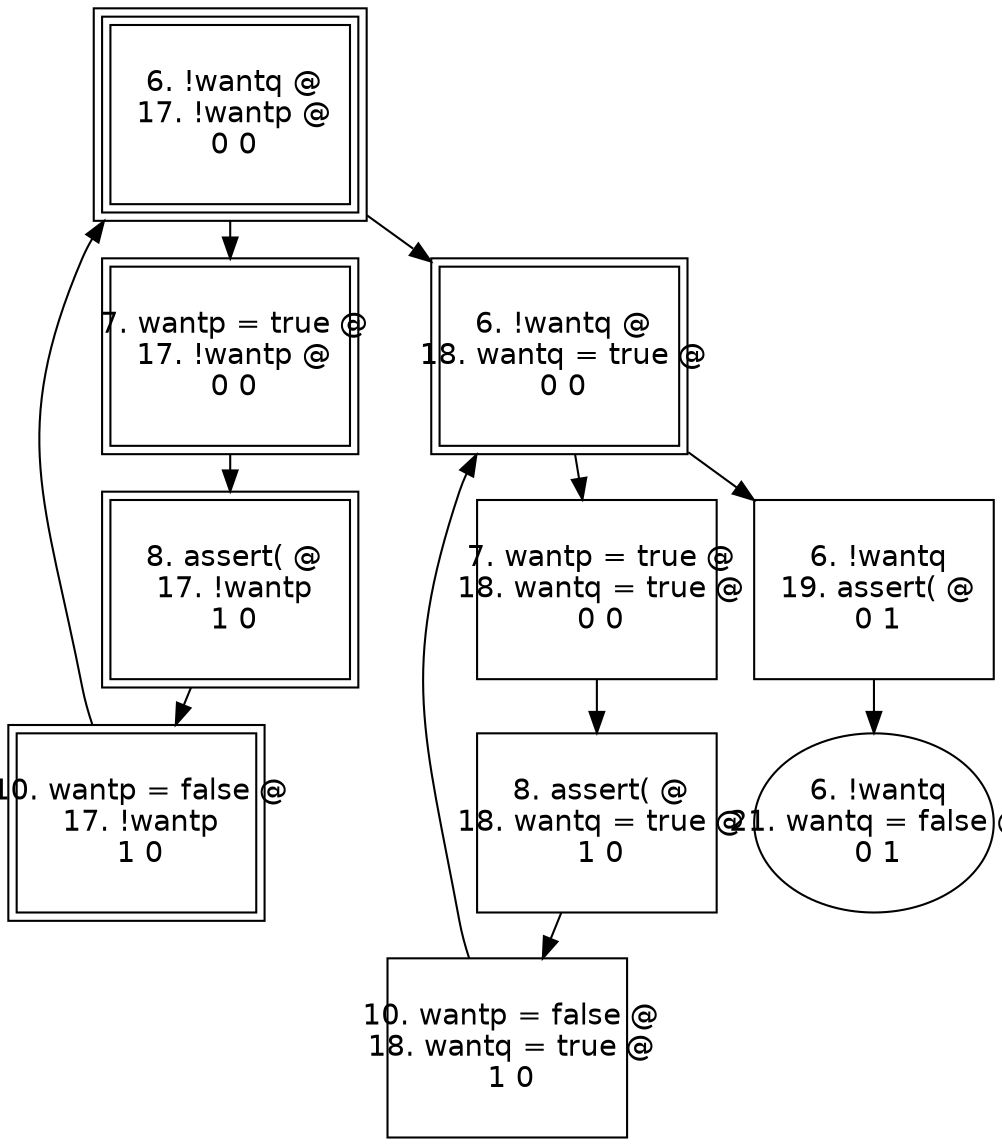 digraph "" {
  graph [size="16,12",ranksep=.25];               
  node [shape=box,fontname=Helvetica,fontsize=14];
  node [width=1.6,height=1.2,fixedsize=true];     
 0 [label=" 6. !wantq @\n 17. !wantp @\n 0 0\n"peripheries=3];
 1 [label=" 7. wantp = true @\n 17. !wantp @\n 0 0\n"peripheries=2];
 2 [label=" 8. assert( @\n 17. !wantp\n 1 0\n"peripheries=2];
 3 [label=" 10. wantp = false @\n 17. !wantp\n 1 0\n"peripheries=2];
 4 [label=" 6. !wantq @\n 18. wantq = true @\n 0 0\n"peripheries=2];
 5 [label=" 7. wantp = true @\n 18. wantq = true @\n 0 0\n"peripheries=1];
 6 [label=" 8. assert( @\n 18. wantq = true @\n 1 0\n"peripheries=1];
 7 [label=" 10. wantp = false @\n 18. wantq = true @\n 1 0\n"peripheries=1];
 8 [label=" 6. !wantq\n 19. assert( @\n 0 1\n"peripheries=1];
 9 [label=" 6. !wantq\n 21. wantq = false @\n 0 1\n" shape = ellipse peripheries=1];
 0 -> 1;
 1 -> 2;
 2 -> 3;
 3 -> 0;
 0 -> 4;
 4 -> 5;
 5 -> 6;
 6 -> 7;
 7 -> 4;
 4 -> 8;
 8 -> 9;
}
